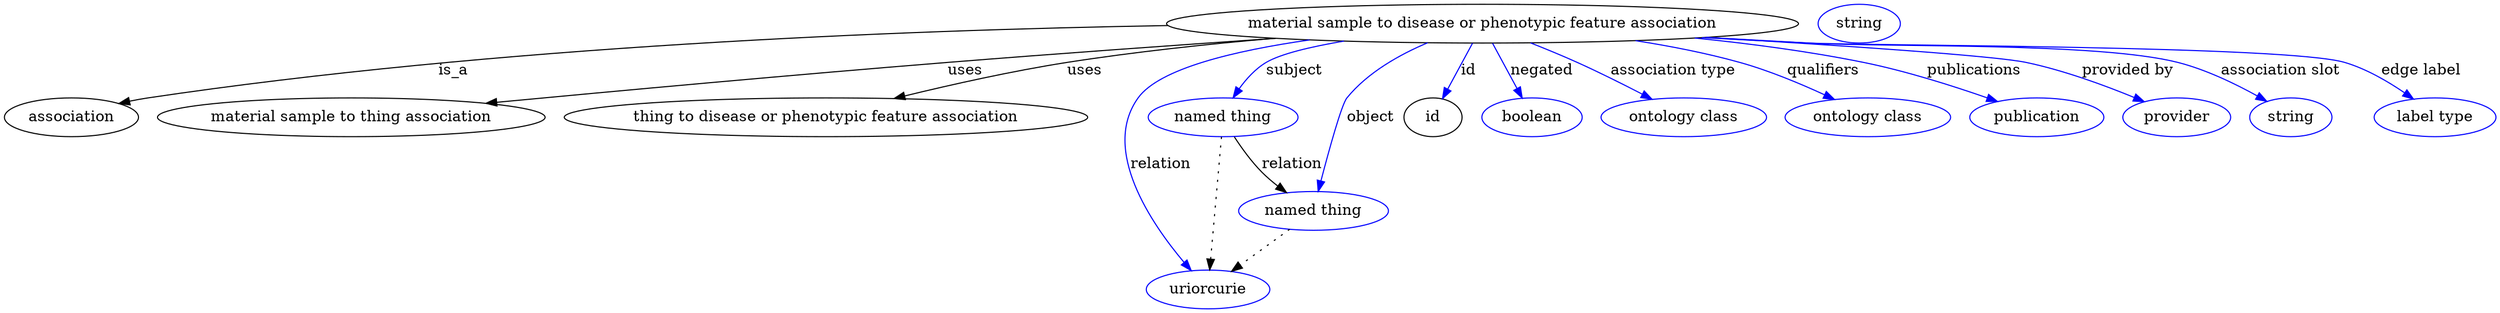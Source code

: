 digraph {
	graph [bb="0,0,1886.5,283"];
	node [label="\N"];
	"material sample to disease or phenotypic feature association"	 [height=0.5,
		label="material sample to disease or phenotypic feature association",
		pos="1106,265",
		width=6.2286];
	association	 [height=0.5,
		pos="50.046,178",
		width=1.3902];
	"material sample to disease or phenotypic feature association" -> association	 [label=is_a,
		lp="406.05,221.5",
		pos="e,86.559,190.49 906.36,256.76 660.27,245.64 256.56,223.94 109.05,196 104.9,195.22 100.64,194.25 96.388,193.17"];
	"material sample to thing association"	 [height=0.5,
		pos="257.05,178",
		width=3.8635];
	"material sample to disease or phenotypic feature association" -> "material sample to thing association"	 [label=uses,
		lp="700.05,221.5",
		pos="e,358.15,190.36 946.15,252.37 868.24,245.92 773.19,237.63 688.05,229 562.06,216.23 530.79,210.98 405.05,196 393.08,194.57 380.57,\
193.07 368.11,191.57"];
	"thing to disease or phenotypic feature association"	 [height=0.5,
		pos="599.05,178",
		width=5.1454];
	"material sample to disease or phenotypic feature association" -> "thing to disease or phenotypic feature association"	 [label=uses,
		lp="786.05,221.5",
		pos="e,649.76,195.35 940.53,252.82 887.09,247.35 827.79,239.66 774.05,229 735.34,221.32 692.82,209.03 659.39,198.43"];
	subject	 [color=blue,
		height=0.5,
		label="named thing",
		pos="895.05,178",
		width=1.5346];
	"material sample to disease or phenotypic feature association" -> subject	 [color=blue,
		label=subject,
		lp="952.55,221.5",
		pos="e,903.92,195.79 999.58,249.13 971.19,243.52 945.07,236.67 933.05,229 923.45,222.88 915.42,213.42 909.26,204.31",
		style=solid];
	relation	 [color=blue,
		height=0.5,
		label=uriorcurie,
		pos="882.05,18",
		width=1.2638];
	"material sample to disease or phenotypic feature association" -> relation	 [color=blue,
		label=relation,
		lp="843.05,134.5",
		pos="e,868.36,35.184 981.43,249.99 917.22,239.25 848.7,222.02 831.05,196 798.63,148.23 836.8,79.874 862.47,43.332",
		style=solid];
	object	 [color=blue,
		height=0.5,
		label="named thing",
		pos="965.05,91",
		width=1.5346];
	"material sample to disease or phenotypic feature association" -> object	 [color=blue,
		label=object,
		lp="1012,178",
		pos="e,968.6,109.23 1062.3,247.21 1039.2,235.76 1012.2,218.73 995.05,196 985.92,183.91 976.5,146 970.71,119.22",
		style=solid];
	id	 [height=0.5,
		pos="1065,178",
		width=0.75];
	"material sample to disease or phenotypic feature association" -> id	 [color=blue,
		label=id,
		lp="1093.5,221.5",
		pos="e,1073.3,195.41 1097.6,246.97 1091.8,234.8 1084.1,218.51 1077.7,204.82",
		style=solid];
	negated	 [color=blue,
		height=0.5,
		label=boolean,
		pos="1148,178",
		width=1.0652];
	"material sample to disease or phenotypic feature association" -> negated	 [color=blue,
		label=negated,
		lp="1151.5,221.5",
		pos="e,1139.5,195.71 1114.7,246.97 1120.6,234.88 1128.4,218.73 1135,205.09",
		style=solid];
	"association type"	 [color=blue,
		height=0.5,
		label="ontology class",
		pos="1266,178",
		width=1.7151];
	"material sample to disease or phenotypic feature association" -> "association type"	 [color=blue,
		label="association type",
		lp="1246,221.5",
		pos="e,1238.6,194.22 1142,247.22 1153.3,241.52 1165.7,235.1 1177,229 1194.5,219.6 1213.5,208.74 1229.6,199.47",
		style=solid];
	qualifiers	 [color=blue,
		height=0.5,
		label="ontology class",
		pos="1407,178",
		width=1.7151];
	"material sample to disease or phenotypic feature association" -> qualifiers	 [color=blue,
		label=qualifiers,
		lp="1359,221.5",
		pos="e,1377.1,193.85 1212.5,249.11 1239.4,243.87 1268.1,237.22 1294,229 1319.4,220.97 1346.7,208.79 1368,198.35",
		style=solid];
	publications	 [color=blue,
		height=0.5,
		label=publication,
		pos="1537,178",
		width=1.3902];
	"material sample to disease or phenotypic feature association" -> publications	 [color=blue,
		label=publications,
		lp="1472.5,221.5",
		pos="e,1503.8,191.65 1256.9,251.63 1299.9,246.25 1346.6,238.9 1389,229 1425.3,220.54 1465.1,206.53 1494.3,195.33",
		style=solid];
	"provided by"	 [color=blue,
		height=0.5,
		label=provider,
		pos="1645,178",
		width=1.1193];
	"material sample to disease or phenotypic feature association" -> "provided by"	 [color=blue,
		label="provided by",
		lp="1593,221.5",
		pos="e,1617,191.16 1268.8,252.6 1370.4,244.5 1486.3,234.43 1510,229 1544.1,221.21 1581.1,206.78 1607.7,195.26",
		style=solid];
	"association slot"	 [color=blue,
		height=0.5,
		label=string,
		pos="1734,178",
		width=0.84854];
	"material sample to disease or phenotypic feature association" -> "association slot"	 [color=blue,
		label="association slot",
		lp="1711,221.5",
		pos="e,1713.1,191.36 1265.8,252.33 1290.3,250.48 1315.4,248.65 1339,247 1403.7,242.5 1567.4,245.58 1630,229 1656.5,221.99 1684.2,208.01 \
1704.4,196.46",
		style=solid];
	"edge label"	 [color=blue,
		height=0.5,
		label="label type",
		pos="1841,178",
		width=1.2638];
	"material sample to disease or phenotypic feature association" -> "edge label"	 [color=blue,
		label="edge label",
		lp="1816,221.5",
		pos="e,1820.7,194.4 1263,252.14 1288.4,250.27 1314.4,248.48 1339,247 1431.9,241.42 1668.1,255.97 1757,229 1776.8,223 1796.7,211.25 1812.2,\
200.54",
		style=solid];
	subject -> relation	 [pos="e,883.53,36.223 893.58,159.96 891.34,132.35 887.03,79.375 884.36,46.525",
		style=dotted];
	subject -> object	 [label=relation,
		lp="951.05,134.5",
		pos="e,946.98,108.39 906.32,160 912.86,149.98 921.47,137.47 930.05,127 933.13,123.24 936.53,119.4 939.97,115.71"];
	object -> relation	 [pos="e,900.91,34.588 945.8,74.069 934.72,64.326 920.64,51.941 908.53,41.291",
		style=dotted];
	association_id	 [color=blue,
		height=0.5,
		label=string,
		pos="1379,265",
		width=0.84854];
}
